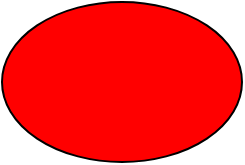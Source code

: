 <mxfile version="14.6.10" type="github">
  <diagram id="_YiHN1Lqc10AW3PyQnNQ" name="Page-1">
    <mxGraphModel dx="1355" dy="806" grid="1" gridSize="10" guides="1" tooltips="1" connect="1" arrows="1" fold="1" page="1" pageScale="1" pageWidth="827" pageHeight="1169" math="0" shadow="0">
      <root>
        <mxCell id="0" />
        <mxCell id="1" parent="0" />
        <mxCell id="OkBID6wXrn_rdIFeYvEe-1" value="" style="ellipse;whiteSpace=wrap;html=1;fillColor=#FF0000;" vertex="1" parent="1">
          <mxGeometry x="414" y="220" width="120" height="80" as="geometry" />
        </mxCell>
      </root>
    </mxGraphModel>
  </diagram>
</mxfile>
